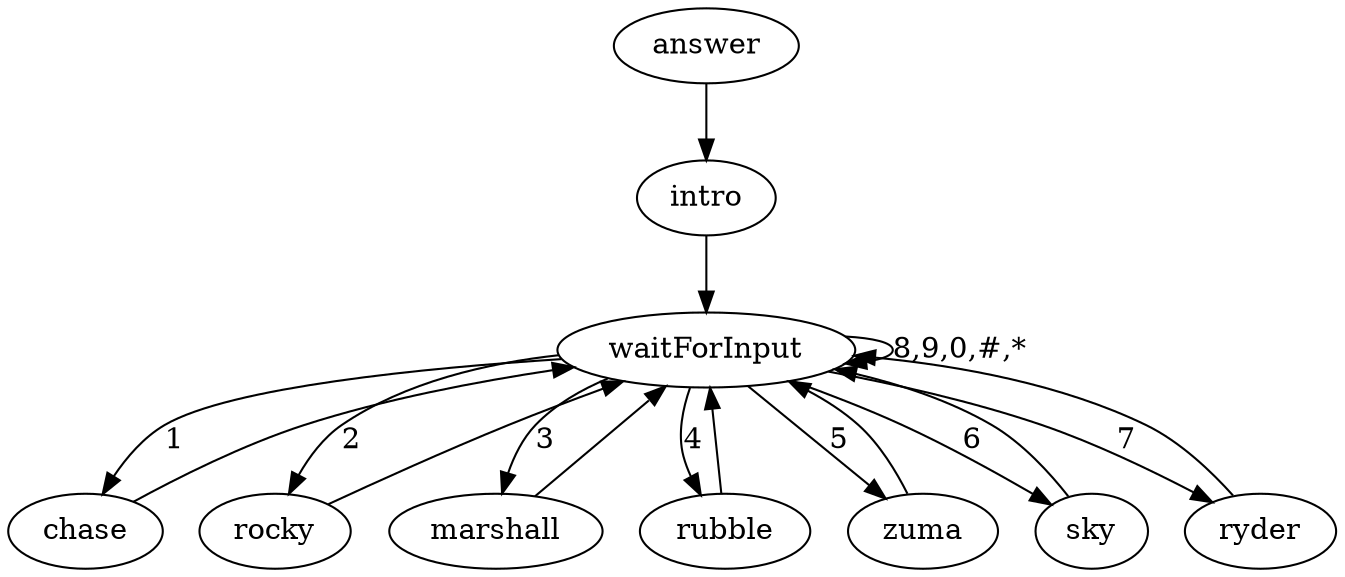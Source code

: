 digraph G {
    answer -> intro -> waitForInput;
    waitForInput -> chase [label="1"];
    waitForInput -> rocky [label="2"];
    waitForInput -> marshall [label="3"];
    waitForInput -> rubble [label="4"];
    waitForInput -> zuma [label="5"];
    waitForInput -> sky [label="6"];
    waitForInput -> ryder [label="7"];
    waitForInput -> waitForInput [label="8,9,0,#,*"];
    { chase, rocky, marshall, rubble, zuma, sky, ryder } -> waitForInput;
}

